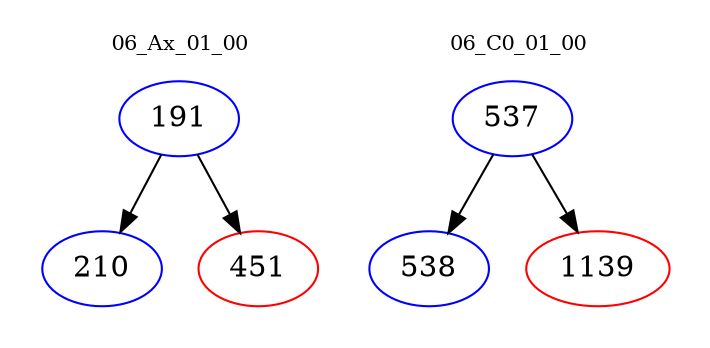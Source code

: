 digraph{
subgraph cluster_0 {
color = white
label = "06_Ax_01_00";
fontsize=10;
T0_191 [label="191", color="blue"]
T0_191 -> T0_210 [color="black"]
T0_210 [label="210", color="blue"]
T0_191 -> T0_451 [color="black"]
T0_451 [label="451", color="red"]
}
subgraph cluster_1 {
color = white
label = "06_C0_01_00";
fontsize=10;
T1_537 [label="537", color="blue"]
T1_537 -> T1_538 [color="black"]
T1_538 [label="538", color="blue"]
T1_537 -> T1_1139 [color="black"]
T1_1139 [label="1139", color="red"]
}
}
